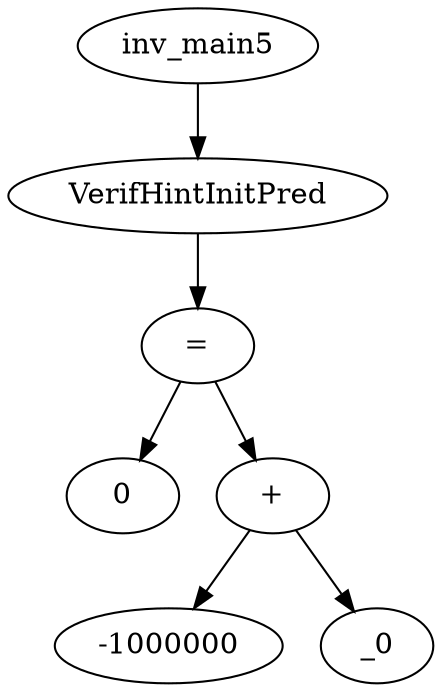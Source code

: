 digraph dag {
0 [label="inv_main5"];
1 [label="VerifHintInitPred"];
2 [label="="];
3 [label="0"];
4 [label="+"];
5 [label="-1000000"];
6 [label="_0"];
0->1
1->2
2->4
2 -> 3
4->6
4 -> 5
}
